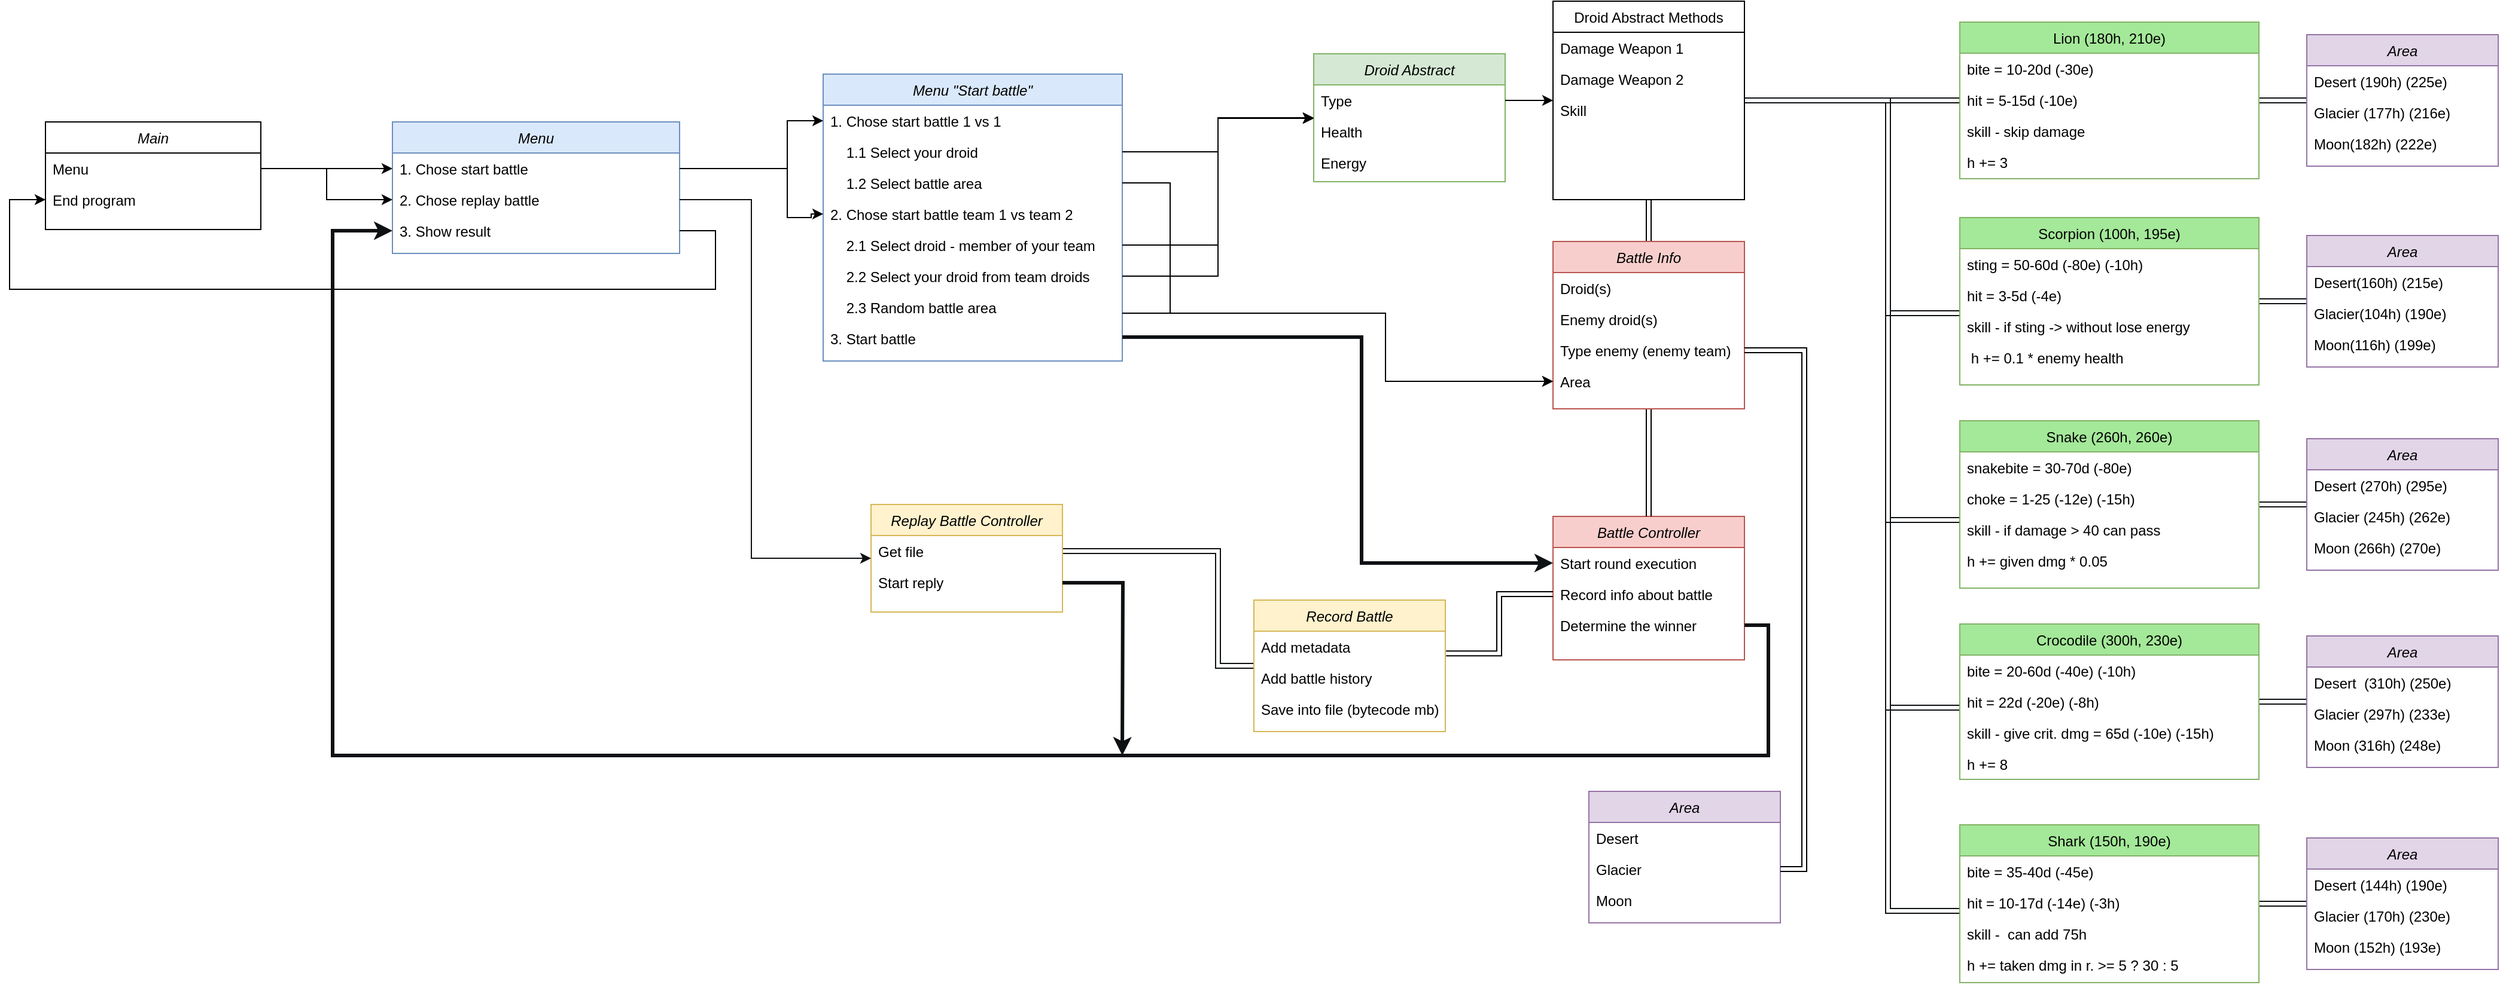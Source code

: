 <mxfile version="20.2.3" type="device"><diagram id="C5RBs43oDa-KdzZeNtuy" name="Page-1"><mxGraphModel dx="692" dy="433" grid="1" gridSize="10" guides="1" tooltips="1" connect="1" arrows="1" fold="1" page="1" pageScale="1" pageWidth="2339" pageHeight="3300" math="0" shadow="0"><root><mxCell id="WIyWlLk6GJQsqaUBKTNV-0"/><mxCell id="WIyWlLk6GJQsqaUBKTNV-1" parent="WIyWlLk6GJQsqaUBKTNV-0"/><mxCell id="zkfFHV4jXpPFQw0GAbJ--0" value="Droid Abstract" style="swimlane;fontStyle=2;align=center;verticalAlign=top;childLayout=stackLayout;horizontal=1;startSize=26;horizontalStack=0;resizeParent=1;resizeLast=0;collapsible=1;marginBottom=0;rounded=0;shadow=0;strokeWidth=1;fillColor=#d5e8d4;strokeColor=#82b366;" parent="WIyWlLk6GJQsqaUBKTNV-1" vertex="1"><mxGeometry x="1210" y="53" width="160" height="107" as="geometry"><mxRectangle x="230" y="140" width="160" height="26" as="alternateBounds"/></mxGeometry></mxCell><mxCell id="zkfFHV4jXpPFQw0GAbJ--1" value="Type" style="text;align=left;verticalAlign=top;spacingLeft=4;spacingRight=4;overflow=hidden;rotatable=0;points=[[0,0.5],[1,0.5]];portConstraint=eastwest;" parent="zkfFHV4jXpPFQw0GAbJ--0" vertex="1"><mxGeometry y="26" width="160" height="26" as="geometry"/></mxCell><mxCell id="zkfFHV4jXpPFQw0GAbJ--2" value="Health" style="text;align=left;verticalAlign=top;spacingLeft=4;spacingRight=4;overflow=hidden;rotatable=0;points=[[0,0.5],[1,0.5]];portConstraint=eastwest;rounded=0;shadow=0;html=0;" parent="zkfFHV4jXpPFQw0GAbJ--0" vertex="1"><mxGeometry y="52" width="160" height="26" as="geometry"/></mxCell><mxCell id="tWjPQi4bea2tbvvCEDfM-2" value="Energy" style="text;align=left;verticalAlign=top;spacingLeft=4;spacingRight=4;overflow=hidden;rotatable=0;points=[[0,0.5],[1,0.5]];portConstraint=eastwest;rounded=0;shadow=0;html=0;" parent="zkfFHV4jXpPFQw0GAbJ--0" vertex="1"><mxGeometry y="78" width="160" height="26" as="geometry"/></mxCell><mxCell id="tWjPQi4bea2tbvvCEDfM-69" style="edgeStyle=orthogonalEdgeStyle;shape=link;rounded=0;orthogonalLoop=1;jettySize=auto;html=1;entryX=0.5;entryY=0;entryDx=0;entryDy=0;strokeColor=default;" parent="WIyWlLk6GJQsqaUBKTNV-1" source="zkfFHV4jXpPFQw0GAbJ--13" target="tWjPQi4bea2tbvvCEDfM-52" edge="1"><mxGeometry relative="1" as="geometry"/></mxCell><mxCell id="tWjPQi4bea2tbvvCEDfM-153" style="edgeStyle=orthogonalEdgeStyle;shape=link;rounded=0;orthogonalLoop=1;jettySize=auto;html=1;strokeColor=#0E1114;strokeWidth=1;fillColor=none;" parent="WIyWlLk6GJQsqaUBKTNV-1" source="zkfFHV4jXpPFQw0GAbJ--13" target="tWjPQi4bea2tbvvCEDfM-92" edge="1"><mxGeometry relative="1" as="geometry"/></mxCell><mxCell id="tWjPQi4bea2tbvvCEDfM-154" style="edgeStyle=orthogonalEdgeStyle;shape=link;rounded=0;orthogonalLoop=1;jettySize=auto;html=1;strokeColor=#0E1114;strokeWidth=1;fillColor=none;" parent="WIyWlLk6GJQsqaUBKTNV-1" source="zkfFHV4jXpPFQw0GAbJ--13" target="tWjPQi4bea2tbvvCEDfM-104" edge="1"><mxGeometry relative="1" as="geometry"><Array as="points"><mxPoint x="1690" y="92"/><mxPoint x="1690" y="270"/></Array></mxGeometry></mxCell><mxCell id="tWjPQi4bea2tbvvCEDfM-155" style="edgeStyle=orthogonalEdgeStyle;shape=link;rounded=0;orthogonalLoop=1;jettySize=auto;html=1;strokeColor=#0E1114;strokeWidth=1;fillColor=none;" parent="WIyWlLk6GJQsqaUBKTNV-1" source="zkfFHV4jXpPFQw0GAbJ--13" target="tWjPQi4bea2tbvvCEDfM-110" edge="1"><mxGeometry relative="1" as="geometry"><Array as="points"><mxPoint x="1690" y="92"/><mxPoint x="1690" y="443"/></Array></mxGeometry></mxCell><mxCell id="tWjPQi4bea2tbvvCEDfM-156" style="edgeStyle=orthogonalEdgeStyle;shape=link;rounded=0;orthogonalLoop=1;jettySize=auto;html=1;strokeColor=#0E1114;strokeWidth=1;fillColor=none;" parent="WIyWlLk6GJQsqaUBKTNV-1" source="zkfFHV4jXpPFQw0GAbJ--13" target="tWjPQi4bea2tbvvCEDfM-116" edge="1"><mxGeometry relative="1" as="geometry"><Array as="points"><mxPoint x="1690" y="92"/><mxPoint x="1690" y="600"/></Array></mxGeometry></mxCell><mxCell id="tWjPQi4bea2tbvvCEDfM-157" style="edgeStyle=orthogonalEdgeStyle;shape=link;rounded=0;orthogonalLoop=1;jettySize=auto;html=1;strokeColor=#0E1114;strokeWidth=1;fillColor=none;" parent="WIyWlLk6GJQsqaUBKTNV-1" source="zkfFHV4jXpPFQw0GAbJ--13" target="tWjPQi4bea2tbvvCEDfM-122" edge="1"><mxGeometry relative="1" as="geometry"><Array as="points"><mxPoint x="1690" y="92"/><mxPoint x="1690" y="770"/></Array></mxGeometry></mxCell><mxCell id="zkfFHV4jXpPFQw0GAbJ--13" value="Droid Abstract Methods" style="swimlane;fontStyle=0;align=center;verticalAlign=top;childLayout=stackLayout;horizontal=1;startSize=26;horizontalStack=0;resizeParent=1;resizeLast=0;collapsible=1;marginBottom=0;rounded=0;shadow=0;strokeWidth=1;" parent="WIyWlLk6GJQsqaUBKTNV-1" vertex="1"><mxGeometry x="1410" y="9" width="160" height="166" as="geometry"><mxRectangle x="340" y="380" width="170" height="26" as="alternateBounds"/></mxGeometry></mxCell><mxCell id="zkfFHV4jXpPFQw0GAbJ--14" value="Damage Weapon 1" style="text;align=left;verticalAlign=top;spacingLeft=4;spacingRight=4;overflow=hidden;rotatable=0;points=[[0,0.5],[1,0.5]];portConstraint=eastwest;" parent="zkfFHV4jXpPFQw0GAbJ--13" vertex="1"><mxGeometry y="26" width="160" height="26" as="geometry"/></mxCell><mxCell id="tWjPQi4bea2tbvvCEDfM-0" value="Damage Weapon 2" style="text;align=left;verticalAlign=top;spacingLeft=4;spacingRight=4;overflow=hidden;rotatable=0;points=[[0,0.5],[1,0.5]];portConstraint=eastwest;rounded=0;shadow=0;html=0;" parent="zkfFHV4jXpPFQw0GAbJ--13" vertex="1"><mxGeometry y="52" width="160" height="26" as="geometry"/></mxCell><mxCell id="tWjPQi4bea2tbvvCEDfM-1" value="Skill" style="text;align=left;verticalAlign=top;spacingLeft=4;spacingRight=4;overflow=hidden;rotatable=0;points=[[0,0.5],[1,0.5]];portConstraint=eastwest;rounded=0;shadow=0;html=0;" parent="zkfFHV4jXpPFQw0GAbJ--13" vertex="1"><mxGeometry y="78" width="160" height="26" as="geometry"/></mxCell><mxCell id="tWjPQi4bea2tbvvCEDfM-6" value="Main" style="swimlane;fontStyle=2;align=center;verticalAlign=top;childLayout=stackLayout;horizontal=1;startSize=26;horizontalStack=0;resizeParent=1;resizeLast=0;collapsible=1;marginBottom=0;rounded=0;shadow=0;strokeWidth=1;" parent="WIyWlLk6GJQsqaUBKTNV-1" vertex="1"><mxGeometry x="150" y="110" width="180" height="90" as="geometry"><mxRectangle x="230" y="140" width="160" height="26" as="alternateBounds"/></mxGeometry></mxCell><mxCell id="tWjPQi4bea2tbvvCEDfM-7" value="Menu" style="text;align=left;verticalAlign=top;spacingLeft=4;spacingRight=4;overflow=hidden;rotatable=0;points=[[0,0.5],[1,0.5]];portConstraint=eastwest;" parent="tWjPQi4bea2tbvvCEDfM-6" vertex="1"><mxGeometry y="26" width="180" height="26" as="geometry"/></mxCell><mxCell id="tWjPQi4bea2tbvvCEDfM-12" value="End program" style="text;align=left;verticalAlign=top;spacingLeft=4;spacingRight=4;overflow=hidden;rotatable=0;points=[[0,0.5],[1,0.5]];portConstraint=eastwest;rounded=0;shadow=0;html=0;" parent="tWjPQi4bea2tbvvCEDfM-6" vertex="1"><mxGeometry y="52" width="180" height="26" as="geometry"/></mxCell><mxCell id="tWjPQi4bea2tbvvCEDfM-13" value="Menu" style="swimlane;fontStyle=2;align=center;verticalAlign=top;childLayout=stackLayout;horizontal=1;startSize=26;horizontalStack=0;resizeParent=1;resizeLast=0;collapsible=1;marginBottom=0;rounded=0;shadow=0;strokeWidth=1;fillColor=#dae8fc;strokeColor=#6c8ebf;" parent="WIyWlLk6GJQsqaUBKTNV-1" vertex="1"><mxGeometry x="440" y="110" width="240" height="110" as="geometry"><mxRectangle x="230" y="140" width="160" height="26" as="alternateBounds"/></mxGeometry></mxCell><mxCell id="tWjPQi4bea2tbvvCEDfM-14" value="1. Chose start battle" style="text;align=left;verticalAlign=top;spacingLeft=4;spacingRight=4;overflow=hidden;rotatable=0;points=[[0,0.5],[1,0.5]];portConstraint=eastwest;" parent="tWjPQi4bea2tbvvCEDfM-13" vertex="1"><mxGeometry y="26" width="240" height="26" as="geometry"/></mxCell><mxCell id="tWjPQi4bea2tbvvCEDfM-15" value="2. Chose replay battle" style="text;align=left;verticalAlign=top;spacingLeft=4;spacingRight=4;overflow=hidden;rotatable=0;points=[[0,0.5],[1,0.5]];portConstraint=eastwest;rounded=0;shadow=0;html=0;" parent="tWjPQi4bea2tbvvCEDfM-13" vertex="1"><mxGeometry y="52" width="240" height="26" as="geometry"/></mxCell><mxCell id="tWjPQi4bea2tbvvCEDfM-17" value="3. Show result" style="text;align=left;verticalAlign=top;spacingLeft=4;spacingRight=4;overflow=hidden;rotatable=0;points=[[0,0.5],[1,0.5]];portConstraint=eastwest;rounded=0;shadow=0;html=0;" parent="tWjPQi4bea2tbvvCEDfM-13" vertex="1"><mxGeometry y="78" width="240" height="26" as="geometry"/></mxCell><mxCell id="tWjPQi4bea2tbvvCEDfM-18" value="Menu &quot;Start battle&quot;" style="swimlane;fontStyle=2;align=center;verticalAlign=top;childLayout=stackLayout;horizontal=1;startSize=26;horizontalStack=0;resizeParent=1;resizeLast=0;collapsible=1;marginBottom=0;rounded=0;shadow=0;strokeWidth=1;fillColor=#dae8fc;strokeColor=#6c8ebf;" parent="WIyWlLk6GJQsqaUBKTNV-1" vertex="1"><mxGeometry x="800" y="70" width="250" height="240" as="geometry"><mxRectangle x="230" y="140" width="160" height="26" as="alternateBounds"/></mxGeometry></mxCell><mxCell id="tWjPQi4bea2tbvvCEDfM-19" value="1. Chose start battle 1 vs 1" style="text;align=left;verticalAlign=top;spacingLeft=4;spacingRight=4;overflow=hidden;rotatable=0;points=[[0,0.5],[1,0.5]];portConstraint=eastwest;" parent="tWjPQi4bea2tbvvCEDfM-18" vertex="1"><mxGeometry y="26" width="250" height="26" as="geometry"/></mxCell><mxCell id="tWjPQi4bea2tbvvCEDfM-22" value="    1.1 Select your droid" style="text;align=left;verticalAlign=top;spacingLeft=4;spacingRight=4;overflow=hidden;rotatable=0;points=[[0,0.5],[1,0.5]];portConstraint=eastwest;rounded=0;shadow=0;html=0;" parent="tWjPQi4bea2tbvvCEDfM-18" vertex="1"><mxGeometry y="52" width="250" height="26" as="geometry"/></mxCell><mxCell id="tWjPQi4bea2tbvvCEDfM-23" value="    1.2 Select battle area" style="text;align=left;verticalAlign=top;spacingLeft=4;spacingRight=4;overflow=hidden;rotatable=0;points=[[0,0.5],[1,0.5]];portConstraint=eastwest;rounded=0;shadow=0;html=0;" parent="tWjPQi4bea2tbvvCEDfM-18" vertex="1"><mxGeometry y="78" width="250" height="26" as="geometry"/></mxCell><mxCell id="tWjPQi4bea2tbvvCEDfM-25" value="2. Chose start battle team 1 vs team 2" style="text;align=left;verticalAlign=top;spacingLeft=4;spacingRight=4;overflow=hidden;rotatable=0;points=[[0,0.5],[1,0.5]];portConstraint=eastwest;" parent="tWjPQi4bea2tbvvCEDfM-18" vertex="1"><mxGeometry y="104" width="250" height="26" as="geometry"/></mxCell><mxCell id="tWjPQi4bea2tbvvCEDfM-27" value="    2.1 Select droid - member of your team" style="text;align=left;verticalAlign=top;spacingLeft=4;spacingRight=4;overflow=hidden;rotatable=0;points=[[0,0.5],[1,0.5]];portConstraint=eastwest;rounded=0;shadow=0;html=0;" parent="tWjPQi4bea2tbvvCEDfM-18" vertex="1"><mxGeometry y="130" width="250" height="26" as="geometry"/></mxCell><mxCell id="tWjPQi4bea2tbvvCEDfM-29" value="    2.2 Select your droid from team droids" style="text;align=left;verticalAlign=top;spacingLeft=4;spacingRight=4;overflow=hidden;rotatable=0;points=[[0,0.5],[1,0.5]];portConstraint=eastwest;rounded=0;shadow=0;html=0;" parent="tWjPQi4bea2tbvvCEDfM-18" vertex="1"><mxGeometry y="156" width="250" height="26" as="geometry"/></mxCell><mxCell id="tWjPQi4bea2tbvvCEDfM-28" value="    2.3 Random battle area" style="text;align=left;verticalAlign=top;spacingLeft=4;spacingRight=4;overflow=hidden;rotatable=0;points=[[0,0.5],[1,0.5]];portConstraint=eastwest;rounded=0;shadow=0;html=0;" parent="tWjPQi4bea2tbvvCEDfM-18" vertex="1"><mxGeometry y="182" width="250" height="26" as="geometry"/></mxCell><mxCell id="tWjPQi4bea2tbvvCEDfM-30" value="3. Start battle" style="text;align=left;verticalAlign=top;spacingLeft=4;spacingRight=4;overflow=hidden;rotatable=0;points=[[0,0.5],[1,0.5]];portConstraint=eastwest;rounded=0;shadow=0;html=0;" parent="tWjPQi4bea2tbvvCEDfM-18" vertex="1"><mxGeometry y="208" width="250" height="26" as="geometry"/></mxCell><mxCell id="tWjPQi4bea2tbvvCEDfM-35" style="edgeStyle=orthogonalEdgeStyle;rounded=0;orthogonalLoop=1;jettySize=auto;html=1;entryX=0;entryY=0.5;entryDx=0;entryDy=0;" parent="WIyWlLk6GJQsqaUBKTNV-1" source="tWjPQi4bea2tbvvCEDfM-14" target="tWjPQi4bea2tbvvCEDfM-19" edge="1"><mxGeometry relative="1" as="geometry"><mxPoint x="910" y="100" as="targetPoint"/><Array as="points"><mxPoint x="770" y="149"/><mxPoint x="770" y="109"/></Array></mxGeometry></mxCell><mxCell id="tWjPQi4bea2tbvvCEDfM-36" style="edgeStyle=orthogonalEdgeStyle;rounded=0;orthogonalLoop=1;jettySize=auto;html=1;entryX=0;entryY=0.5;entryDx=0;entryDy=0;" parent="WIyWlLk6GJQsqaUBKTNV-1" source="tWjPQi4bea2tbvvCEDfM-14" target="tWjPQi4bea2tbvvCEDfM-25" edge="1"><mxGeometry relative="1" as="geometry"><Array as="points"><mxPoint x="770" y="149"/><mxPoint x="770" y="190"/><mxPoint x="790" y="190"/><mxPoint x="790" y="187"/></Array></mxGeometry></mxCell><mxCell id="tWjPQi4bea2tbvvCEDfM-37" style="edgeStyle=orthogonalEdgeStyle;rounded=0;orthogonalLoop=1;jettySize=auto;html=1;entryX=0;entryY=0.5;entryDx=0;entryDy=0;" parent="WIyWlLk6GJQsqaUBKTNV-1" source="tWjPQi4bea2tbvvCEDfM-7" target="tWjPQi4bea2tbvvCEDfM-14" edge="1"><mxGeometry relative="1" as="geometry"/></mxCell><mxCell id="tWjPQi4bea2tbvvCEDfM-38" style="edgeStyle=orthogonalEdgeStyle;rounded=0;orthogonalLoop=1;jettySize=auto;html=1;entryX=0;entryY=0.5;entryDx=0;entryDy=0;" parent="WIyWlLk6GJQsqaUBKTNV-1" source="tWjPQi4bea2tbvvCEDfM-7" target="tWjPQi4bea2tbvvCEDfM-15" edge="1"><mxGeometry relative="1" as="geometry"/></mxCell><mxCell id="tWjPQi4bea2tbvvCEDfM-40" style="edgeStyle=orthogonalEdgeStyle;rounded=0;orthogonalLoop=1;jettySize=auto;html=1;entryX=0;entryY=0.5;entryDx=0;entryDy=0;" parent="WIyWlLk6GJQsqaUBKTNV-1" source="tWjPQi4bea2tbvvCEDfM-17" target="tWjPQi4bea2tbvvCEDfM-12" edge="1"><mxGeometry relative="1" as="geometry"><Array as="points"><mxPoint x="710" y="201"/><mxPoint x="710" y="250"/><mxPoint x="120" y="250"/><mxPoint x="120" y="175"/></Array></mxGeometry></mxCell><mxCell id="tWjPQi4bea2tbvvCEDfM-43" style="edgeStyle=orthogonalEdgeStyle;rounded=0;orthogonalLoop=1;jettySize=auto;html=1;" parent="WIyWlLk6GJQsqaUBKTNV-1" source="zkfFHV4jXpPFQw0GAbJ--1" target="zkfFHV4jXpPFQw0GAbJ--13" edge="1"><mxGeometry relative="1" as="geometry"/></mxCell><mxCell id="tWjPQi4bea2tbvvCEDfM-90" style="edgeStyle=orthogonalEdgeStyle;rounded=0;orthogonalLoop=1;jettySize=auto;html=1;entryX=1;entryY=0.5;entryDx=0;entryDy=0;strokeColor=#0E1114;strokeWidth=1;fillColor=none;shape=link;" parent="WIyWlLk6GJQsqaUBKTNV-1" source="tWjPQi4bea2tbvvCEDfM-44" target="tWjPQi4bea2tbvvCEDfM-74" edge="1"><mxGeometry relative="1" as="geometry"><Array as="points"><mxPoint x="1130" y="565"/><mxPoint x="1130" y="469"/></Array></mxGeometry></mxCell><mxCell id="tWjPQi4bea2tbvvCEDfM-44" value="Record Battle" style="swimlane;fontStyle=2;align=center;verticalAlign=top;childLayout=stackLayout;horizontal=1;startSize=26;horizontalStack=0;resizeParent=1;resizeLast=0;collapsible=1;marginBottom=0;rounded=0;shadow=0;strokeWidth=1;fillColor=#fff2cc;strokeColor=#d6b656;" parent="WIyWlLk6GJQsqaUBKTNV-1" vertex="1"><mxGeometry x="1160" y="510" width="160" height="110" as="geometry"><mxRectangle x="230" y="140" width="160" height="26" as="alternateBounds"/></mxGeometry></mxCell><mxCell id="tWjPQi4bea2tbvvCEDfM-45" value="Add metadata" style="text;align=left;verticalAlign=top;spacingLeft=4;spacingRight=4;overflow=hidden;rotatable=0;points=[[0,0.5],[1,0.5]];portConstraint=eastwest;" parent="tWjPQi4bea2tbvvCEDfM-44" vertex="1"><mxGeometry y="26" width="160" height="26" as="geometry"/></mxCell><mxCell id="tWjPQi4bea2tbvvCEDfM-46" value="Add battle history" style="text;align=left;verticalAlign=top;spacingLeft=4;spacingRight=4;overflow=hidden;rotatable=0;points=[[0,0.5],[1,0.5]];portConstraint=eastwest;rounded=0;shadow=0;html=0;" parent="tWjPQi4bea2tbvvCEDfM-44" vertex="1"><mxGeometry y="52" width="160" height="26" as="geometry"/></mxCell><mxCell id="tWjPQi4bea2tbvvCEDfM-47" value="Save into file (bytecode mb)" style="text;align=left;verticalAlign=top;spacingLeft=4;spacingRight=4;overflow=hidden;rotatable=0;points=[[0,0.5],[1,0.5]];portConstraint=eastwest;rounded=0;shadow=0;html=0;" parent="tWjPQi4bea2tbvvCEDfM-44" vertex="1"><mxGeometry y="78" width="160" height="26" as="geometry"/></mxCell><mxCell id="tWjPQi4bea2tbvvCEDfM-48" value="Battle Controller" style="swimlane;fontStyle=2;align=center;verticalAlign=top;childLayout=stackLayout;horizontal=1;startSize=26;horizontalStack=0;resizeParent=1;resizeLast=0;collapsible=1;marginBottom=0;rounded=0;shadow=0;strokeWidth=1;fillColor=#f8cecc;strokeColor=#b85450;" parent="WIyWlLk6GJQsqaUBKTNV-1" vertex="1"><mxGeometry x="1410" y="440" width="160" height="120" as="geometry"><mxRectangle x="230" y="140" width="160" height="26" as="alternateBounds"/></mxGeometry></mxCell><mxCell id="tWjPQi4bea2tbvvCEDfM-51" value="Start round execution" style="text;align=left;verticalAlign=top;spacingLeft=4;spacingRight=4;overflow=hidden;rotatable=0;points=[[0,0.5],[1,0.5]];portConstraint=eastwest;rounded=0;shadow=0;html=0;" parent="tWjPQi4bea2tbvvCEDfM-48" vertex="1"><mxGeometry y="26" width="160" height="26" as="geometry"/></mxCell><mxCell id="tWjPQi4bea2tbvvCEDfM-65" value="Record info about battle" style="text;align=left;verticalAlign=top;spacingLeft=4;spacingRight=4;overflow=hidden;rotatable=0;points=[[0,0.5],[1,0.5]];portConstraint=eastwest;rounded=0;shadow=0;html=0;" parent="tWjPQi4bea2tbvvCEDfM-48" vertex="1"><mxGeometry y="52" width="160" height="26" as="geometry"/></mxCell><mxCell id="tWjPQi4bea2tbvvCEDfM-66" value="Determine the winner" style="text;align=left;verticalAlign=top;spacingLeft=4;spacingRight=4;overflow=hidden;rotatable=0;points=[[0,0.5],[1,0.5]];portConstraint=eastwest;rounded=0;shadow=0;html=0;" parent="tWjPQi4bea2tbvvCEDfM-48" vertex="1"><mxGeometry y="78" width="160" height="26" as="geometry"/></mxCell><mxCell id="tWjPQi4bea2tbvvCEDfM-68" style="edgeStyle=orthogonalEdgeStyle;rounded=0;orthogonalLoop=1;jettySize=auto;html=1;entryX=0.5;entryY=0;entryDx=0;entryDy=0;strokeColor=default;shape=link;" parent="WIyWlLk6GJQsqaUBKTNV-1" source="tWjPQi4bea2tbvvCEDfM-52" target="tWjPQi4bea2tbvvCEDfM-48" edge="1"><mxGeometry relative="1" as="geometry"/></mxCell><mxCell id="tWjPQi4bea2tbvvCEDfM-52" value="Battle Info" style="swimlane;fontStyle=2;align=center;verticalAlign=top;childLayout=stackLayout;horizontal=1;startSize=26;horizontalStack=0;resizeParent=1;resizeLast=0;collapsible=1;marginBottom=0;rounded=0;shadow=0;strokeWidth=1;fillColor=#f8cecc;strokeColor=#b85450;" parent="WIyWlLk6GJQsqaUBKTNV-1" vertex="1"><mxGeometry x="1410" y="210" width="160" height="140" as="geometry"><mxRectangle x="230" y="140" width="160" height="26" as="alternateBounds"/></mxGeometry></mxCell><mxCell id="tWjPQi4bea2tbvvCEDfM-53" value="Droid(s)" style="text;align=left;verticalAlign=top;spacingLeft=4;spacingRight=4;overflow=hidden;rotatable=0;points=[[0,0.5],[1,0.5]];portConstraint=eastwest;rounded=0;shadow=0;html=0;" parent="tWjPQi4bea2tbvvCEDfM-52" vertex="1"><mxGeometry y="26" width="160" height="26" as="geometry"/></mxCell><mxCell id="tWjPQi4bea2tbvvCEDfM-56" value="Enemy droid(s)" style="text;align=left;verticalAlign=top;spacingLeft=4;spacingRight=4;overflow=hidden;rotatable=0;points=[[0,0.5],[1,0.5]];portConstraint=eastwest;rounded=0;shadow=0;html=0;" parent="tWjPQi4bea2tbvvCEDfM-52" vertex="1"><mxGeometry y="52" width="160" height="26" as="geometry"/></mxCell><mxCell id="tWjPQi4bea2tbvvCEDfM-55" value="Type enemy (enemy team)" style="text;align=left;verticalAlign=top;spacingLeft=4;spacingRight=4;overflow=hidden;rotatable=0;points=[[0,0.5],[1,0.5]];portConstraint=eastwest;rounded=0;shadow=0;html=0;" parent="tWjPQi4bea2tbvvCEDfM-52" vertex="1"><mxGeometry y="78" width="160" height="26" as="geometry"/></mxCell><mxCell id="tWjPQi4bea2tbvvCEDfM-57" value="Area" style="text;align=left;verticalAlign=top;spacingLeft=4;spacingRight=4;overflow=hidden;rotatable=0;points=[[0,0.5],[1,0.5]];portConstraint=eastwest;rounded=0;shadow=0;html=0;" parent="tWjPQi4bea2tbvvCEDfM-52" vertex="1"><mxGeometry y="104" width="160" height="26" as="geometry"/></mxCell><mxCell id="tWjPQi4bea2tbvvCEDfM-64" style="edgeStyle=orthogonalEdgeStyle;rounded=0;orthogonalLoop=1;jettySize=auto;html=1;entryX=0;entryY=0.5;entryDx=0;entryDy=0;" parent="WIyWlLk6GJQsqaUBKTNV-1" source="tWjPQi4bea2tbvvCEDfM-28" target="tWjPQi4bea2tbvvCEDfM-57" edge="1"><mxGeometry relative="1" as="geometry"><Array as="points"><mxPoint x="1270" y="270"/><mxPoint x="1270" y="327"/></Array></mxGeometry></mxCell><mxCell id="tWjPQi4bea2tbvvCEDfM-70" style="edgeStyle=orthogonalEdgeStyle;shape=link;rounded=0;orthogonalLoop=1;jettySize=auto;html=1;entryX=1.004;entryY=0.716;entryDx=0;entryDy=0;strokeColor=default;entryPerimeter=0;" parent="WIyWlLk6GJQsqaUBKTNV-1" source="tWjPQi4bea2tbvvCEDfM-65" target="tWjPQi4bea2tbvvCEDfM-45" edge="1"><mxGeometry relative="1" as="geometry"><Array as="points"/></mxGeometry></mxCell><mxCell id="tWjPQi4bea2tbvvCEDfM-71" style="edgeStyle=orthogonalEdgeStyle;rounded=0;orthogonalLoop=1;jettySize=auto;html=1;entryX=0;entryY=0.5;entryDx=0;entryDy=0;strokeColor=#0E1114;fillColor=none;strokeWidth=3;" parent="WIyWlLk6GJQsqaUBKTNV-1" source="tWjPQi4bea2tbvvCEDfM-30" target="tWjPQi4bea2tbvvCEDfM-51" edge="1"><mxGeometry relative="1" as="geometry"><Array as="points"><mxPoint x="1250" y="290"/><mxPoint x="1250" y="479"/></Array></mxGeometry></mxCell><mxCell id="tWjPQi4bea2tbvvCEDfM-72" style="edgeStyle=orthogonalEdgeStyle;rounded=0;orthogonalLoop=1;jettySize=auto;html=1;strokeColor=#0E1114;strokeWidth=3;fillColor=none;entryX=0;entryY=0.5;entryDx=0;entryDy=0;" parent="WIyWlLk6GJQsqaUBKTNV-1" source="tWjPQi4bea2tbvvCEDfM-66" target="tWjPQi4bea2tbvvCEDfM-17" edge="1"><mxGeometry relative="1" as="geometry"><mxPoint x="410" y="210" as="targetPoint"/><Array as="points"><mxPoint x="1590" y="531"/><mxPoint x="1590" y="640"/><mxPoint x="390" y="640"/><mxPoint x="390" y="201"/></Array></mxGeometry></mxCell><mxCell id="tWjPQi4bea2tbvvCEDfM-73" value="Replay Battle Controller" style="swimlane;fontStyle=2;align=center;verticalAlign=top;childLayout=stackLayout;horizontal=1;startSize=26;horizontalStack=0;resizeParent=1;resizeLast=0;collapsible=1;marginBottom=0;rounded=0;shadow=0;strokeWidth=1;fillColor=#fff2cc;strokeColor=#d6b656;" parent="WIyWlLk6GJQsqaUBKTNV-1" vertex="1"><mxGeometry x="840" y="430" width="160" height="90" as="geometry"><mxRectangle x="230" y="140" width="160" height="26" as="alternateBounds"/></mxGeometry></mxCell><mxCell id="tWjPQi4bea2tbvvCEDfM-74" value="Get file" style="text;align=left;verticalAlign=top;spacingLeft=4;spacingRight=4;overflow=hidden;rotatable=0;points=[[0,0.5],[1,0.5]];portConstraint=eastwest;" parent="tWjPQi4bea2tbvvCEDfM-73" vertex="1"><mxGeometry y="26" width="160" height="26" as="geometry"/></mxCell><mxCell id="tWjPQi4bea2tbvvCEDfM-75" value="Start reply" style="text;align=left;verticalAlign=top;spacingLeft=4;spacingRight=4;overflow=hidden;rotatable=0;points=[[0,0.5],[1,0.5]];portConstraint=eastwest;rounded=0;shadow=0;html=0;" parent="tWjPQi4bea2tbvvCEDfM-73" vertex="1"><mxGeometry y="52" width="160" height="27" as="geometry"/></mxCell><mxCell id="tWjPQi4bea2tbvvCEDfM-89" style="edgeStyle=orthogonalEdgeStyle;rounded=0;orthogonalLoop=1;jettySize=auto;html=1;strokeColor=#0E1114;strokeWidth=3;fillColor=none;" parent="WIyWlLk6GJQsqaUBKTNV-1" source="tWjPQi4bea2tbvvCEDfM-75" edge="1"><mxGeometry relative="1" as="geometry"><mxPoint x="1050" y="640" as="targetPoint"/></mxGeometry></mxCell><mxCell id="tWjPQi4bea2tbvvCEDfM-91" style="edgeStyle=orthogonalEdgeStyle;rounded=0;orthogonalLoop=1;jettySize=auto;html=1;strokeColor=#0E1114;strokeWidth=1;fillColor=none;" parent="WIyWlLk6GJQsqaUBKTNV-1" source="tWjPQi4bea2tbvvCEDfM-15" target="tWjPQi4bea2tbvvCEDfM-73" edge="1"><mxGeometry relative="1" as="geometry"><Array as="points"><mxPoint x="740" y="175"/><mxPoint x="740" y="475"/></Array></mxGeometry></mxCell><mxCell id="tWjPQi4bea2tbvvCEDfM-159" style="edgeStyle=orthogonalEdgeStyle;shape=link;rounded=0;orthogonalLoop=1;jettySize=auto;html=1;strokeColor=#0E1114;strokeWidth=1;fillColor=none;" parent="WIyWlLk6GJQsqaUBKTNV-1" source="tWjPQi4bea2tbvvCEDfM-92" target="tWjPQi4bea2tbvvCEDfM-133" edge="1"><mxGeometry relative="1" as="geometry"/></mxCell><mxCell id="tWjPQi4bea2tbvvCEDfM-92" value="Lion (180h, 210e)" style="swimlane;fontStyle=0;align=center;verticalAlign=top;childLayout=stackLayout;horizontal=1;startSize=26;horizontalStack=0;resizeParent=1;resizeLast=0;collapsible=1;marginBottom=0;rounded=0;shadow=0;strokeWidth=1;fillColor=#A4E899;strokeColor=#82b366;" parent="WIyWlLk6GJQsqaUBKTNV-1" vertex="1"><mxGeometry x="1750" y="26.5" width="250" height="131" as="geometry"><mxRectangle x="340" y="380" width="170" height="26" as="alternateBounds"/></mxGeometry></mxCell><mxCell id="tWjPQi4bea2tbvvCEDfM-93" value="bite = 10-20d (-30e)" style="text;align=left;verticalAlign=top;spacingLeft=4;spacingRight=4;overflow=hidden;rotatable=0;points=[[0,0.5],[1,0.5]];portConstraint=eastwest;" parent="tWjPQi4bea2tbvvCEDfM-92" vertex="1"><mxGeometry y="26" width="250" height="26" as="geometry"/></mxCell><mxCell id="tWjPQi4bea2tbvvCEDfM-94" value="hit = 5-15d (-10e)" style="text;align=left;verticalAlign=top;spacingLeft=4;spacingRight=4;overflow=hidden;rotatable=0;points=[[0,0.5],[1,0.5]];portConstraint=eastwest;rounded=0;shadow=0;html=0;" parent="tWjPQi4bea2tbvvCEDfM-92" vertex="1"><mxGeometry y="52" width="250" height="26" as="geometry"/></mxCell><mxCell id="tWjPQi4bea2tbvvCEDfM-95" value="skill - skip damage" style="text;align=left;verticalAlign=top;spacingLeft=4;spacingRight=4;overflow=hidden;rotatable=0;points=[[0,0.5],[1,0.5]];portConstraint=eastwest;rounded=0;shadow=0;html=0;" parent="tWjPQi4bea2tbvvCEDfM-92" vertex="1"><mxGeometry y="78" width="250" height="26" as="geometry"/></mxCell><mxCell id="tWjPQi4bea2tbvvCEDfM-97" value="h += 3" style="text;align=left;verticalAlign=top;spacingLeft=4;spacingRight=4;overflow=hidden;rotatable=0;points=[[0,0.5],[1,0.5]];portConstraint=eastwest;rounded=0;shadow=0;html=0;" parent="tWjPQi4bea2tbvvCEDfM-92" vertex="1"><mxGeometry y="104" width="250" height="26" as="geometry"/></mxCell><mxCell id="tWjPQi4bea2tbvvCEDfM-161" style="edgeStyle=orthogonalEdgeStyle;shape=link;rounded=0;orthogonalLoop=1;jettySize=auto;html=1;strokeColor=#0E1114;strokeWidth=1;fillColor=none;" parent="WIyWlLk6GJQsqaUBKTNV-1" source="tWjPQi4bea2tbvvCEDfM-104" target="tWjPQi4bea2tbvvCEDfM-137" edge="1"><mxGeometry relative="1" as="geometry"/></mxCell><mxCell id="tWjPQi4bea2tbvvCEDfM-104" value="Scorpion (100h, 195e)" style="swimlane;fontStyle=0;align=center;verticalAlign=top;childLayout=stackLayout;horizontal=1;startSize=26;horizontalStack=0;resizeParent=1;resizeLast=0;collapsible=1;marginBottom=0;rounded=0;shadow=0;strokeWidth=1;fillColor=#A4E899;strokeColor=#82b366;" parent="WIyWlLk6GJQsqaUBKTNV-1" vertex="1"><mxGeometry x="1750" y="190" width="250" height="140" as="geometry"><mxRectangle x="340" y="380" width="170" height="26" as="alternateBounds"/></mxGeometry></mxCell><mxCell id="tWjPQi4bea2tbvvCEDfM-105" value="sting = 50-60d (-80e) (-10h)" style="text;align=left;verticalAlign=top;spacingLeft=4;spacingRight=4;overflow=hidden;rotatable=0;points=[[0,0.5],[1,0.5]];portConstraint=eastwest;" parent="tWjPQi4bea2tbvvCEDfM-104" vertex="1"><mxGeometry y="26" width="250" height="26" as="geometry"/></mxCell><mxCell id="tWjPQi4bea2tbvvCEDfM-106" value="hit = 3-5d (-4e)" style="text;align=left;verticalAlign=top;spacingLeft=4;spacingRight=4;overflow=hidden;rotatable=0;points=[[0,0.5],[1,0.5]];portConstraint=eastwest;rounded=0;shadow=0;html=0;" parent="tWjPQi4bea2tbvvCEDfM-104" vertex="1"><mxGeometry y="52" width="250" height="26" as="geometry"/></mxCell><mxCell id="tWjPQi4bea2tbvvCEDfM-107" value="skill - if sting -&gt; without lose energy  " style="text;align=left;verticalAlign=top;spacingLeft=4;spacingRight=4;overflow=hidden;rotatable=0;points=[[0,0.5],[1,0.5]];portConstraint=eastwest;rounded=0;shadow=0;html=0;" parent="tWjPQi4bea2tbvvCEDfM-104" vertex="1"><mxGeometry y="78" width="250" height="26" as="geometry"/></mxCell><mxCell id="ltm3es7aP3bj-J-56N63-7" value=" h += 0.1 * enemy health" style="text;align=left;verticalAlign=top;spacingLeft=4;spacingRight=4;overflow=hidden;rotatable=0;points=[[0,0.5],[1,0.5]];portConstraint=eastwest;rounded=0;shadow=0;html=0;" parent="tWjPQi4bea2tbvvCEDfM-104" vertex="1"><mxGeometry y="104" width="250" height="26" as="geometry"/></mxCell><mxCell id="tWjPQi4bea2tbvvCEDfM-162" style="edgeStyle=orthogonalEdgeStyle;shape=link;rounded=0;orthogonalLoop=1;jettySize=auto;html=1;strokeColor=#0E1114;strokeWidth=1;fillColor=none;" parent="WIyWlLk6GJQsqaUBKTNV-1" source="tWjPQi4bea2tbvvCEDfM-110" target="tWjPQi4bea2tbvvCEDfM-141" edge="1"><mxGeometry relative="1" as="geometry"/></mxCell><mxCell id="tWjPQi4bea2tbvvCEDfM-110" value="Snake (260h, 260e)" style="swimlane;fontStyle=0;align=center;verticalAlign=top;childLayout=stackLayout;horizontal=1;startSize=26;horizontalStack=0;resizeParent=1;resizeLast=0;collapsible=1;marginBottom=0;rounded=0;shadow=0;strokeWidth=1;fillColor=#A4E899;strokeColor=#82b366;" parent="WIyWlLk6GJQsqaUBKTNV-1" vertex="1"><mxGeometry x="1750" y="360" width="250" height="140" as="geometry"><mxRectangle x="340" y="380" width="170" height="26" as="alternateBounds"/></mxGeometry></mxCell><mxCell id="tWjPQi4bea2tbvvCEDfM-111" value="snakebite = 30-70d (-80e)" style="text;align=left;verticalAlign=top;spacingLeft=4;spacingRight=4;overflow=hidden;rotatable=0;points=[[0,0.5],[1,0.5]];portConstraint=eastwest;" parent="tWjPQi4bea2tbvvCEDfM-110" vertex="1"><mxGeometry y="26" width="250" height="26" as="geometry"/></mxCell><mxCell id="tWjPQi4bea2tbvvCEDfM-112" value="choke = 1-25 (-12e) (-15h)" style="text;align=left;verticalAlign=top;spacingLeft=4;spacingRight=4;overflow=hidden;rotatable=0;points=[[0,0.5],[1,0.5]];portConstraint=eastwest;rounded=0;shadow=0;html=0;" parent="tWjPQi4bea2tbvvCEDfM-110" vertex="1"><mxGeometry y="52" width="250" height="26" as="geometry"/></mxCell><mxCell id="tWjPQi4bea2tbvvCEDfM-113" value="skill - if damage &gt; 40 can pass" style="text;align=left;verticalAlign=top;spacingLeft=4;spacingRight=4;overflow=hidden;rotatable=0;points=[[0,0.5],[1,0.5]];portConstraint=eastwest;rounded=0;shadow=0;html=0;" parent="tWjPQi4bea2tbvvCEDfM-110" vertex="1"><mxGeometry y="78" width="250" height="26" as="geometry"/></mxCell><mxCell id="tWjPQi4bea2tbvvCEDfM-115" value="h += given dmg * 0.05" style="text;align=left;verticalAlign=top;spacingLeft=4;spacingRight=4;overflow=hidden;rotatable=0;points=[[0,0.5],[1,0.5]];portConstraint=eastwest;rounded=0;shadow=0;html=0;" parent="tWjPQi4bea2tbvvCEDfM-110" vertex="1"><mxGeometry y="104" width="250" height="26" as="geometry"/></mxCell><mxCell id="tWjPQi4bea2tbvvCEDfM-163" style="edgeStyle=orthogonalEdgeStyle;shape=link;rounded=0;orthogonalLoop=1;jettySize=auto;html=1;strokeColor=#0E1114;strokeWidth=1;fillColor=none;" parent="WIyWlLk6GJQsqaUBKTNV-1" source="tWjPQi4bea2tbvvCEDfM-116" target="tWjPQi4bea2tbvvCEDfM-145" edge="1"><mxGeometry relative="1" as="geometry"/></mxCell><mxCell id="tWjPQi4bea2tbvvCEDfM-116" value="Crocodile (300h, 230e)" style="swimlane;fontStyle=0;align=center;verticalAlign=top;childLayout=stackLayout;horizontal=1;startSize=26;horizontalStack=0;resizeParent=1;resizeLast=0;collapsible=1;marginBottom=0;rounded=0;shadow=0;strokeWidth=1;fillColor=#A4E899;strokeColor=#82b366;" parent="WIyWlLk6GJQsqaUBKTNV-1" vertex="1"><mxGeometry x="1750" y="530" width="250" height="130" as="geometry"><mxRectangle x="340" y="380" width="170" height="26" as="alternateBounds"/></mxGeometry></mxCell><mxCell id="tWjPQi4bea2tbvvCEDfM-117" value="bite = 20-60d (-40e) (-10h)" style="text;align=left;verticalAlign=top;spacingLeft=4;spacingRight=4;overflow=hidden;rotatable=0;points=[[0,0.5],[1,0.5]];portConstraint=eastwest;" parent="tWjPQi4bea2tbvvCEDfM-116" vertex="1"><mxGeometry y="26" width="250" height="26" as="geometry"/></mxCell><mxCell id="tWjPQi4bea2tbvvCEDfM-118" value="hit = 22d (-20e) (-8h)" style="text;align=left;verticalAlign=top;spacingLeft=4;spacingRight=4;overflow=hidden;rotatable=0;points=[[0,0.5],[1,0.5]];portConstraint=eastwest;rounded=0;shadow=0;html=0;" parent="tWjPQi4bea2tbvvCEDfM-116" vertex="1"><mxGeometry y="52" width="250" height="26" as="geometry"/></mxCell><mxCell id="tWjPQi4bea2tbvvCEDfM-119" value="skill - give crit. dmg = 65d (-10e) (-15h)" style="text;align=left;verticalAlign=top;spacingLeft=4;spacingRight=4;overflow=hidden;rotatable=0;points=[[0,0.5],[1,0.5]];portConstraint=eastwest;rounded=0;shadow=0;html=0;" parent="tWjPQi4bea2tbvvCEDfM-116" vertex="1"><mxGeometry y="78" width="250" height="26" as="geometry"/></mxCell><mxCell id="tWjPQi4bea2tbvvCEDfM-121" value="h += 8" style="text;align=left;verticalAlign=top;spacingLeft=4;spacingRight=4;overflow=hidden;rotatable=0;points=[[0,0.5],[1,0.5]];portConstraint=eastwest;rounded=0;shadow=0;html=0;" parent="tWjPQi4bea2tbvvCEDfM-116" vertex="1"><mxGeometry y="104" width="250" height="26" as="geometry"/></mxCell><mxCell id="tWjPQi4bea2tbvvCEDfM-164" style="edgeStyle=orthogonalEdgeStyle;shape=link;rounded=0;orthogonalLoop=1;jettySize=auto;html=1;strokeColor=#0E1114;strokeWidth=1;fillColor=none;" parent="WIyWlLk6GJQsqaUBKTNV-1" source="tWjPQi4bea2tbvvCEDfM-122" target="tWjPQi4bea2tbvvCEDfM-149" edge="1"><mxGeometry relative="1" as="geometry"/></mxCell><mxCell id="tWjPQi4bea2tbvvCEDfM-122" value="Shark (150h, 190e)" style="swimlane;fontStyle=0;align=center;verticalAlign=top;childLayout=stackLayout;horizontal=1;startSize=26;horizontalStack=0;resizeParent=1;resizeLast=0;collapsible=1;marginBottom=0;rounded=0;shadow=0;strokeWidth=1;fillColor=#A4E899;strokeColor=#82b366;" parent="WIyWlLk6GJQsqaUBKTNV-1" vertex="1"><mxGeometry x="1750" y="698" width="250" height="132" as="geometry"><mxRectangle x="340" y="380" width="170" height="26" as="alternateBounds"/></mxGeometry></mxCell><mxCell id="tWjPQi4bea2tbvvCEDfM-123" value="bite = 35-40d (-45e) " style="text;align=left;verticalAlign=top;spacingLeft=4;spacingRight=4;overflow=hidden;rotatable=0;points=[[0,0.5],[1,0.5]];portConstraint=eastwest;" parent="tWjPQi4bea2tbvvCEDfM-122" vertex="1"><mxGeometry y="26" width="250" height="26" as="geometry"/></mxCell><mxCell id="tWjPQi4bea2tbvvCEDfM-124" value="hit = 10-17d (-14e) (-3h)" style="text;align=left;verticalAlign=top;spacingLeft=4;spacingRight=4;overflow=hidden;rotatable=0;points=[[0,0.5],[1,0.5]];portConstraint=eastwest;rounded=0;shadow=0;html=0;" parent="tWjPQi4bea2tbvvCEDfM-122" vertex="1"><mxGeometry y="52" width="250" height="26" as="geometry"/></mxCell><mxCell id="tWjPQi4bea2tbvvCEDfM-125" value="skill -  can add 75h" style="text;align=left;verticalAlign=top;spacingLeft=4;spacingRight=4;overflow=hidden;rotatable=0;points=[[0,0.5],[1,0.5]];portConstraint=eastwest;rounded=0;shadow=0;html=0;" parent="tWjPQi4bea2tbvvCEDfM-122" vertex="1"><mxGeometry y="78" width="250" height="26" as="geometry"/></mxCell><mxCell id="ltm3es7aP3bj-J-56N63-6" value="h += taken dmg in r. &gt;= 5 ? 30 : 5" style="text;align=left;verticalAlign=top;spacingLeft=4;spacingRight=4;overflow=hidden;rotatable=0;points=[[0,0.5],[1,0.5]];portConstraint=eastwest;rounded=0;shadow=0;html=0;" parent="tWjPQi4bea2tbvvCEDfM-122" vertex="1"><mxGeometry y="104" width="250" height="26" as="geometry"/></mxCell><mxCell id="tWjPQi4bea2tbvvCEDfM-128" value="Area" style="swimlane;fontStyle=2;align=center;verticalAlign=top;childLayout=stackLayout;horizontal=1;startSize=26;horizontalStack=0;resizeParent=1;resizeLast=0;collapsible=1;marginBottom=0;rounded=0;shadow=0;strokeWidth=1;fillColor=#e1d5e7;strokeColor=#9673a6;" parent="WIyWlLk6GJQsqaUBKTNV-1" vertex="1"><mxGeometry x="1440" y="670" width="160" height="110" as="geometry"><mxRectangle x="230" y="140" width="160" height="26" as="alternateBounds"/></mxGeometry></mxCell><mxCell id="tWjPQi4bea2tbvvCEDfM-129" value="Desert" style="text;align=left;verticalAlign=top;spacingLeft=4;spacingRight=4;overflow=hidden;rotatable=0;points=[[0,0.5],[1,0.5]];portConstraint=eastwest;" parent="tWjPQi4bea2tbvvCEDfM-128" vertex="1"><mxGeometry y="26" width="160" height="26" as="geometry"/></mxCell><mxCell id="tWjPQi4bea2tbvvCEDfM-130" value="Glacier" style="text;align=left;verticalAlign=top;spacingLeft=4;spacingRight=4;overflow=hidden;rotatable=0;points=[[0,0.5],[1,0.5]];portConstraint=eastwest;rounded=0;shadow=0;html=0;" parent="tWjPQi4bea2tbvvCEDfM-128" vertex="1"><mxGeometry y="52" width="160" height="26" as="geometry"/></mxCell><mxCell id="tWjPQi4bea2tbvvCEDfM-131" value="Moon" style="text;align=left;verticalAlign=top;spacingLeft=4;spacingRight=4;overflow=hidden;rotatable=0;points=[[0,0.5],[1,0.5]];portConstraint=eastwest;rounded=0;shadow=0;html=0;" parent="tWjPQi4bea2tbvvCEDfM-128" vertex="1"><mxGeometry y="78" width="160" height="26" as="geometry"/></mxCell><mxCell id="tWjPQi4bea2tbvvCEDfM-133" value="Area" style="swimlane;fontStyle=2;align=center;verticalAlign=top;childLayout=stackLayout;horizontal=1;startSize=26;horizontalStack=0;resizeParent=1;resizeLast=0;collapsible=1;marginBottom=0;rounded=0;shadow=0;strokeWidth=1;fillColor=#e1d5e7;strokeColor=#9673a6;" parent="WIyWlLk6GJQsqaUBKTNV-1" vertex="1"><mxGeometry x="2040" y="37" width="160" height="110" as="geometry"><mxRectangle x="230" y="140" width="160" height="26" as="alternateBounds"/></mxGeometry></mxCell><mxCell id="tWjPQi4bea2tbvvCEDfM-134" value="Desert (190h) (225e)" style="text;align=left;verticalAlign=top;spacingLeft=4;spacingRight=4;overflow=hidden;rotatable=0;points=[[0,0.5],[1,0.5]];portConstraint=eastwest;" parent="tWjPQi4bea2tbvvCEDfM-133" vertex="1"><mxGeometry y="26" width="160" height="26" as="geometry"/></mxCell><mxCell id="tWjPQi4bea2tbvvCEDfM-135" value="Glacier (177h) (216e) " style="text;align=left;verticalAlign=top;spacingLeft=4;spacingRight=4;overflow=hidden;rotatable=0;points=[[0,0.5],[1,0.5]];portConstraint=eastwest;rounded=0;shadow=0;html=0;" parent="tWjPQi4bea2tbvvCEDfM-133" vertex="1"><mxGeometry y="52" width="160" height="26" as="geometry"/></mxCell><mxCell id="tWjPQi4bea2tbvvCEDfM-136" value="Moon(182h) (222e)" style="text;align=left;verticalAlign=top;spacingLeft=4;spacingRight=4;overflow=hidden;rotatable=0;points=[[0,0.5],[1,0.5]];portConstraint=eastwest;rounded=0;shadow=0;html=0;" parent="tWjPQi4bea2tbvvCEDfM-133" vertex="1"><mxGeometry y="78" width="160" height="26" as="geometry"/></mxCell><mxCell id="tWjPQi4bea2tbvvCEDfM-137" value="Area" style="swimlane;fontStyle=2;align=center;verticalAlign=top;childLayout=stackLayout;horizontal=1;startSize=26;horizontalStack=0;resizeParent=1;resizeLast=0;collapsible=1;marginBottom=0;rounded=0;shadow=0;strokeWidth=1;fillColor=#e1d5e7;strokeColor=#9673a6;" parent="WIyWlLk6GJQsqaUBKTNV-1" vertex="1"><mxGeometry x="2040" y="205" width="160" height="110" as="geometry"><mxRectangle x="230" y="140" width="160" height="26" as="alternateBounds"/></mxGeometry></mxCell><mxCell id="tWjPQi4bea2tbvvCEDfM-138" value="Desert(160h) (215e) " style="text;align=left;verticalAlign=top;spacingLeft=4;spacingRight=4;overflow=hidden;rotatable=0;points=[[0,0.5],[1,0.5]];portConstraint=eastwest;" parent="tWjPQi4bea2tbvvCEDfM-137" vertex="1"><mxGeometry y="26" width="160" height="26" as="geometry"/></mxCell><mxCell id="tWjPQi4bea2tbvvCEDfM-139" value="Glacier(104h) (190e) " style="text;align=left;verticalAlign=top;spacingLeft=4;spacingRight=4;overflow=hidden;rotatable=0;points=[[0,0.5],[1,0.5]];portConstraint=eastwest;rounded=0;shadow=0;html=0;" parent="tWjPQi4bea2tbvvCEDfM-137" vertex="1"><mxGeometry y="52" width="160" height="26" as="geometry"/></mxCell><mxCell id="tWjPQi4bea2tbvvCEDfM-140" value="Moon(116h) (199e) " style="text;align=left;verticalAlign=top;spacingLeft=4;spacingRight=4;overflow=hidden;rotatable=0;points=[[0,0.5],[1,0.5]];portConstraint=eastwest;rounded=0;shadow=0;html=0;" parent="tWjPQi4bea2tbvvCEDfM-137" vertex="1"><mxGeometry y="78" width="160" height="26" as="geometry"/></mxCell><mxCell id="tWjPQi4bea2tbvvCEDfM-141" value="Area" style="swimlane;fontStyle=2;align=center;verticalAlign=top;childLayout=stackLayout;horizontal=1;startSize=26;horizontalStack=0;resizeParent=1;resizeLast=0;collapsible=1;marginBottom=0;rounded=0;shadow=0;strokeWidth=1;fillColor=#e1d5e7;strokeColor=#9673a6;" parent="WIyWlLk6GJQsqaUBKTNV-1" vertex="1"><mxGeometry x="2040" y="375" width="160" height="110" as="geometry"><mxRectangle x="230" y="140" width="160" height="26" as="alternateBounds"/></mxGeometry></mxCell><mxCell id="tWjPQi4bea2tbvvCEDfM-142" value="Desert (270h) (295e)" style="text;align=left;verticalAlign=top;spacingLeft=4;spacingRight=4;overflow=hidden;rotatable=0;points=[[0,0.5],[1,0.5]];portConstraint=eastwest;" parent="tWjPQi4bea2tbvvCEDfM-141" vertex="1"><mxGeometry y="26" width="160" height="26" as="geometry"/></mxCell><mxCell id="tWjPQi4bea2tbvvCEDfM-143" value="Glacier (245h) (262e)" style="text;align=left;verticalAlign=top;spacingLeft=4;spacingRight=4;overflow=hidden;rotatable=0;points=[[0,0.5],[1,0.5]];portConstraint=eastwest;rounded=0;shadow=0;html=0;" parent="tWjPQi4bea2tbvvCEDfM-141" vertex="1"><mxGeometry y="52" width="160" height="26" as="geometry"/></mxCell><mxCell id="tWjPQi4bea2tbvvCEDfM-144" value="Moon (266h) (270e) " style="text;align=left;verticalAlign=top;spacingLeft=4;spacingRight=4;overflow=hidden;rotatable=0;points=[[0,0.5],[1,0.5]];portConstraint=eastwest;rounded=0;shadow=0;html=0;" parent="tWjPQi4bea2tbvvCEDfM-141" vertex="1"><mxGeometry y="78" width="160" height="26" as="geometry"/></mxCell><mxCell id="tWjPQi4bea2tbvvCEDfM-145" value="Area" style="swimlane;fontStyle=2;align=center;verticalAlign=top;childLayout=stackLayout;horizontal=1;startSize=26;horizontalStack=0;resizeParent=1;resizeLast=0;collapsible=1;marginBottom=0;rounded=0;shadow=0;strokeWidth=1;fillColor=#e1d5e7;strokeColor=#9673a6;" parent="WIyWlLk6GJQsqaUBKTNV-1" vertex="1"><mxGeometry x="2040" y="540" width="160" height="110" as="geometry"><mxRectangle x="230" y="140" width="160" height="26" as="alternateBounds"/></mxGeometry></mxCell><mxCell id="tWjPQi4bea2tbvvCEDfM-146" value="Desert  (310h) (250e)" style="text;align=left;verticalAlign=top;spacingLeft=4;spacingRight=4;overflow=hidden;rotatable=0;points=[[0,0.5],[1,0.5]];portConstraint=eastwest;" parent="tWjPQi4bea2tbvvCEDfM-145" vertex="1"><mxGeometry y="26" width="160" height="26" as="geometry"/></mxCell><mxCell id="tWjPQi4bea2tbvvCEDfM-147" value="Glacier (297h) (233e)" style="text;align=left;verticalAlign=top;spacingLeft=4;spacingRight=4;overflow=hidden;rotatable=0;points=[[0,0.5],[1,0.5]];portConstraint=eastwest;rounded=0;shadow=0;html=0;" parent="tWjPQi4bea2tbvvCEDfM-145" vertex="1"><mxGeometry y="52" width="160" height="26" as="geometry"/></mxCell><mxCell id="tWjPQi4bea2tbvvCEDfM-148" value="Moon (316h) (248e)" style="text;align=left;verticalAlign=top;spacingLeft=4;spacingRight=4;overflow=hidden;rotatable=0;points=[[0,0.5],[1,0.5]];portConstraint=eastwest;rounded=0;shadow=0;html=0;" parent="tWjPQi4bea2tbvvCEDfM-145" vertex="1"><mxGeometry y="78" width="160" height="26" as="geometry"/></mxCell><mxCell id="tWjPQi4bea2tbvvCEDfM-149" value="Area" style="swimlane;fontStyle=2;align=center;verticalAlign=top;childLayout=stackLayout;horizontal=1;startSize=26;horizontalStack=0;resizeParent=1;resizeLast=0;collapsible=1;marginBottom=0;rounded=0;shadow=0;strokeWidth=1;fillColor=#e1d5e7;strokeColor=#9673a6;" parent="WIyWlLk6GJQsqaUBKTNV-1" vertex="1"><mxGeometry x="2040" y="709" width="160" height="110" as="geometry"><mxRectangle x="230" y="140" width="160" height="26" as="alternateBounds"/></mxGeometry></mxCell><mxCell id="tWjPQi4bea2tbvvCEDfM-150" value="Desert (144h) (190e)" style="text;align=left;verticalAlign=top;spacingLeft=4;spacingRight=4;overflow=hidden;rotatable=0;points=[[0,0.5],[1,0.5]];portConstraint=eastwest;" parent="tWjPQi4bea2tbvvCEDfM-149" vertex="1"><mxGeometry y="26" width="160" height="26" as="geometry"/></mxCell><mxCell id="tWjPQi4bea2tbvvCEDfM-151" value="Glacier (170h) (230e)" style="text;align=left;verticalAlign=top;spacingLeft=4;spacingRight=4;overflow=hidden;rotatable=0;points=[[0,0.5],[1,0.5]];portConstraint=eastwest;rounded=0;shadow=0;html=0;" parent="tWjPQi4bea2tbvvCEDfM-149" vertex="1"><mxGeometry y="52" width="160" height="26" as="geometry"/></mxCell><mxCell id="tWjPQi4bea2tbvvCEDfM-152" value="Moon (152h) (193e)" style="text;align=left;verticalAlign=top;spacingLeft=4;spacingRight=4;overflow=hidden;rotatable=0;points=[[0,0.5],[1,0.5]];portConstraint=eastwest;rounded=0;shadow=0;html=0;" parent="tWjPQi4bea2tbvvCEDfM-149" vertex="1"><mxGeometry y="78" width="160" height="26" as="geometry"/></mxCell><mxCell id="ltm3es7aP3bj-J-56N63-0" style="edgeStyle=orthogonalEdgeStyle;rounded=0;orthogonalLoop=1;jettySize=auto;html=1;entryX=1;entryY=0.5;entryDx=0;entryDy=0;shape=link;" parent="WIyWlLk6GJQsqaUBKTNV-1" source="tWjPQi4bea2tbvvCEDfM-55" target="tWjPQi4bea2tbvvCEDfM-130" edge="1"><mxGeometry relative="1" as="geometry"/></mxCell><mxCell id="ltm3es7aP3bj-J-56N63-1" style="edgeStyle=orthogonalEdgeStyle;rounded=0;orthogonalLoop=1;jettySize=auto;html=1;" parent="WIyWlLk6GJQsqaUBKTNV-1" source="tWjPQi4bea2tbvvCEDfM-22" target="zkfFHV4jXpPFQw0GAbJ--0" edge="1"><mxGeometry relative="1" as="geometry"><mxPoint x="1200" y="60" as="targetPoint"/></mxGeometry></mxCell><mxCell id="ltm3es7aP3bj-J-56N63-2" style="edgeStyle=orthogonalEdgeStyle;rounded=0;orthogonalLoop=1;jettySize=auto;html=1;" parent="WIyWlLk6GJQsqaUBKTNV-1" source="tWjPQi4bea2tbvvCEDfM-27" target="zkfFHV4jXpPFQw0GAbJ--0" edge="1"><mxGeometry relative="1" as="geometry"><Array as="points"><mxPoint x="1130" y="213"/><mxPoint x="1130" y="107"/></Array></mxGeometry></mxCell><mxCell id="ltm3es7aP3bj-J-56N63-3" style="edgeStyle=orthogonalEdgeStyle;rounded=0;orthogonalLoop=1;jettySize=auto;html=1;" parent="WIyWlLk6GJQsqaUBKTNV-1" source="tWjPQi4bea2tbvvCEDfM-29" target="zkfFHV4jXpPFQw0GAbJ--0" edge="1"><mxGeometry relative="1" as="geometry"><Array as="points"><mxPoint x="1130" y="239"/><mxPoint x="1130" y="107"/></Array></mxGeometry></mxCell><mxCell id="ltm3es7aP3bj-J-56N63-4" style="edgeStyle=orthogonalEdgeStyle;rounded=0;orthogonalLoop=1;jettySize=auto;html=1;entryX=0;entryY=0.5;entryDx=0;entryDy=0;" parent="WIyWlLk6GJQsqaUBKTNV-1" source="tWjPQi4bea2tbvvCEDfM-23" target="tWjPQi4bea2tbvvCEDfM-57" edge="1"><mxGeometry relative="1" as="geometry"><Array as="points"><mxPoint x="1090" y="161"/><mxPoint x="1090" y="270"/><mxPoint x="1270" y="270"/><mxPoint x="1270" y="327"/></Array></mxGeometry></mxCell></root></mxGraphModel></diagram></mxfile>